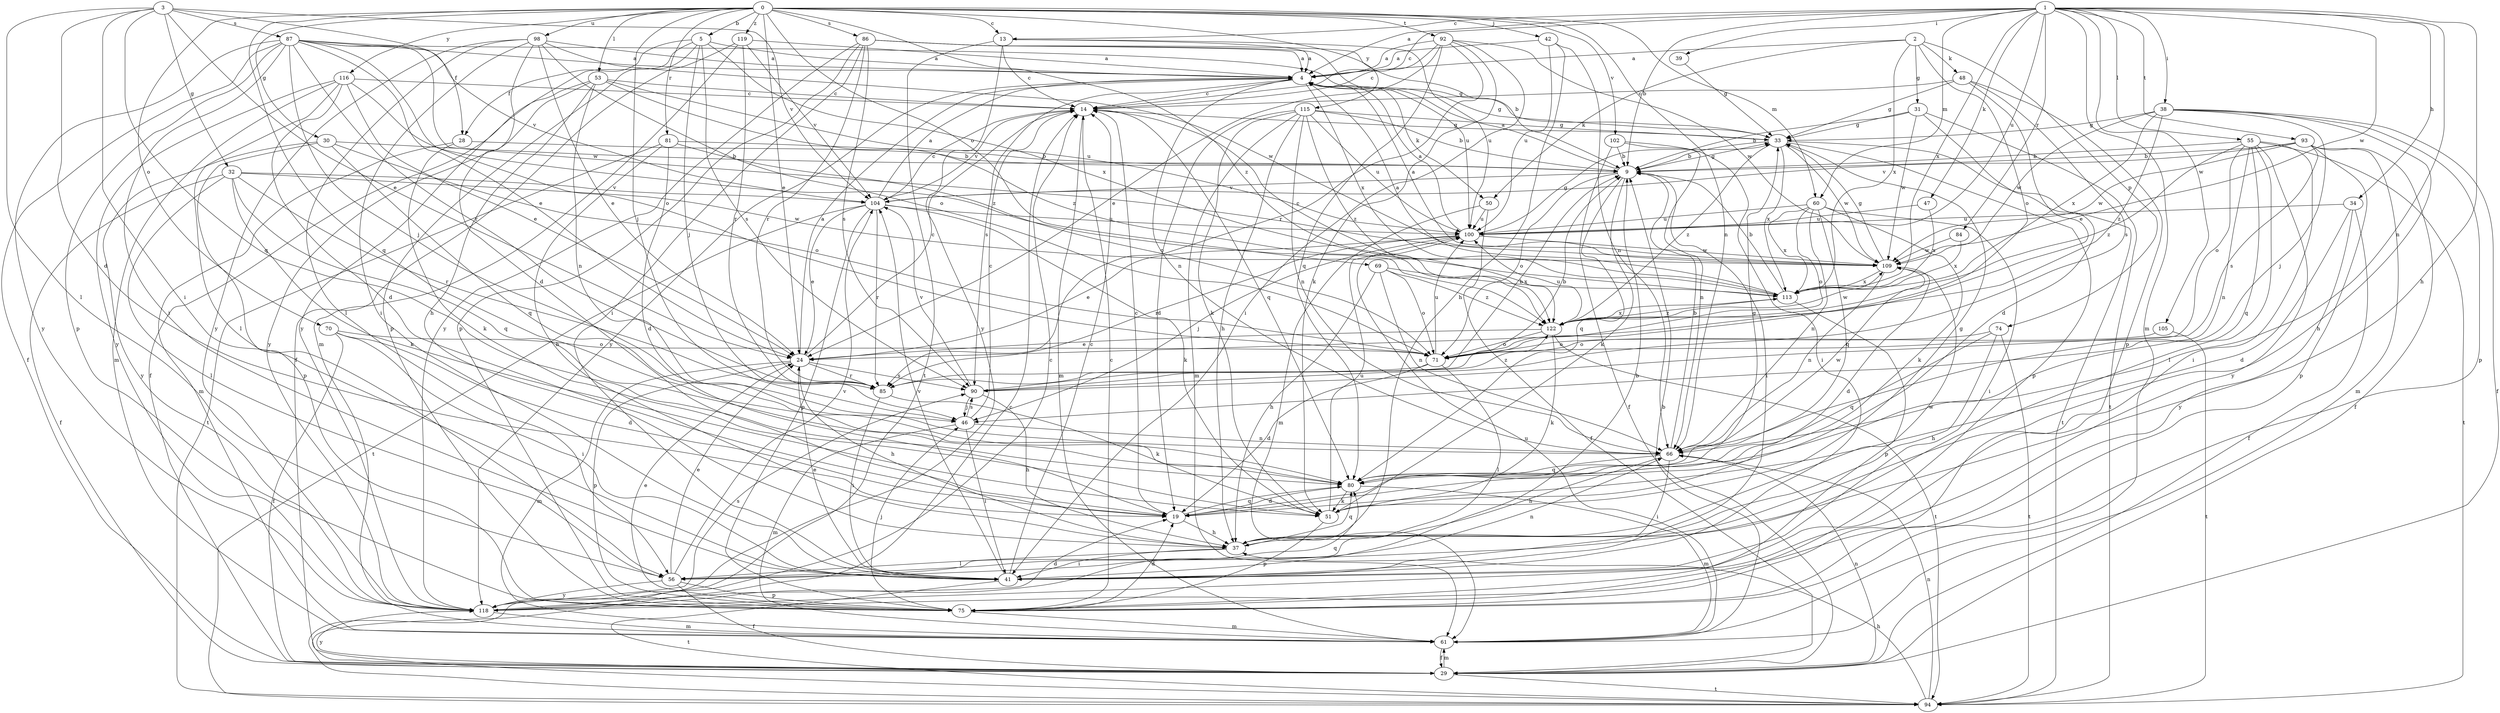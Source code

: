strict digraph  {
0;
1;
2;
3;
4;
5;
9;
13;
14;
19;
24;
28;
29;
30;
31;
32;
33;
34;
37;
38;
39;
41;
42;
46;
47;
48;
50;
51;
53;
55;
56;
60;
61;
66;
69;
70;
71;
74;
75;
80;
81;
84;
85;
86;
87;
90;
92;
93;
94;
98;
100;
102;
104;
105;
109;
113;
115;
116;
118;
119;
122;
0 -> 5  [label=b];
0 -> 13  [label=c];
0 -> 24  [label=e];
0 -> 30  [label=g];
0 -> 42  [label=j];
0 -> 46  [label=j];
0 -> 53  [label=l];
0 -> 60  [label=m];
0 -> 66  [label=n];
0 -> 69  [label=o];
0 -> 70  [label=o];
0 -> 80  [label=q];
0 -> 81  [label=r];
0 -> 86  [label=s];
0 -> 92  [label=t];
0 -> 98  [label=u];
0 -> 102  [label=v];
0 -> 115  [label=y];
0 -> 116  [label=y];
0 -> 119  [label=z];
0 -> 122  [label=z];
1 -> 4  [label=a];
1 -> 9  [label=b];
1 -> 13  [label=c];
1 -> 14  [label=c];
1 -> 34  [label=h];
1 -> 37  [label=h];
1 -> 38  [label=i];
1 -> 39  [label=i];
1 -> 47  [label=k];
1 -> 55  [label=l];
1 -> 60  [label=m];
1 -> 61  [label=m];
1 -> 66  [label=n];
1 -> 84  [label=r];
1 -> 93  [label=t];
1 -> 100  [label=u];
1 -> 105  [label=w];
1 -> 109  [label=w];
1 -> 113  [label=x];
2 -> 4  [label=a];
2 -> 31  [label=g];
2 -> 48  [label=k];
2 -> 50  [label=k];
2 -> 71  [label=o];
2 -> 74  [label=p];
2 -> 113  [label=x];
3 -> 19  [label=d];
3 -> 24  [label=e];
3 -> 28  [label=f];
3 -> 32  [label=g];
3 -> 41  [label=i];
3 -> 56  [label=l];
3 -> 80  [label=q];
3 -> 87  [label=s];
3 -> 104  [label=v];
4 -> 14  [label=c];
4 -> 33  [label=g];
4 -> 50  [label=k];
4 -> 66  [label=n];
4 -> 90  [label=s];
4 -> 113  [label=x];
4 -> 118  [label=y];
5 -> 4  [label=a];
5 -> 28  [label=f];
5 -> 46  [label=j];
5 -> 75  [label=p];
5 -> 90  [label=s];
5 -> 113  [label=x];
5 -> 118  [label=y];
9 -> 4  [label=a];
9 -> 33  [label=g];
9 -> 41  [label=i];
9 -> 51  [label=k];
9 -> 71  [label=o];
9 -> 80  [label=q];
9 -> 104  [label=v];
13 -> 4  [label=a];
13 -> 14  [label=c];
13 -> 94  [label=t];
13 -> 100  [label=u];
13 -> 118  [label=y];
14 -> 33  [label=g];
14 -> 61  [label=m];
14 -> 80  [label=q];
14 -> 104  [label=v];
19 -> 14  [label=c];
19 -> 37  [label=h];
19 -> 80  [label=q];
24 -> 4  [label=a];
24 -> 14  [label=c];
24 -> 37  [label=h];
24 -> 61  [label=m];
24 -> 75  [label=p];
24 -> 85  [label=r];
24 -> 90  [label=s];
28 -> 9  [label=b];
28 -> 51  [label=k];
28 -> 61  [label=m];
29 -> 61  [label=m];
29 -> 66  [label=n];
29 -> 94  [label=t];
29 -> 118  [label=y];
30 -> 9  [label=b];
30 -> 71  [label=o];
30 -> 75  [label=p];
30 -> 80  [label=q];
30 -> 118  [label=y];
31 -> 9  [label=b];
31 -> 19  [label=d];
31 -> 33  [label=g];
31 -> 94  [label=t];
31 -> 109  [label=w];
32 -> 29  [label=f];
32 -> 51  [label=k];
32 -> 56  [label=l];
32 -> 80  [label=q];
32 -> 85  [label=r];
32 -> 104  [label=v];
32 -> 109  [label=w];
33 -> 9  [label=b];
33 -> 75  [label=p];
33 -> 94  [label=t];
33 -> 109  [label=w];
33 -> 113  [label=x];
33 -> 122  [label=z];
34 -> 19  [label=d];
34 -> 29  [label=f];
34 -> 100  [label=u];
34 -> 118  [label=y];
37 -> 41  [label=i];
37 -> 56  [label=l];
37 -> 80  [label=q];
37 -> 109  [label=w];
38 -> 29  [label=f];
38 -> 33  [label=g];
38 -> 37  [label=h];
38 -> 46  [label=j];
38 -> 75  [label=p];
38 -> 109  [label=w];
38 -> 113  [label=x];
38 -> 122  [label=z];
39 -> 33  [label=g];
41 -> 9  [label=b];
41 -> 14  [label=c];
41 -> 24  [label=e];
41 -> 94  [label=t];
41 -> 104  [label=v];
42 -> 4  [label=a];
42 -> 37  [label=h];
42 -> 66  [label=n];
42 -> 100  [label=u];
46 -> 14  [label=c];
46 -> 41  [label=i];
46 -> 61  [label=m];
46 -> 66  [label=n];
46 -> 90  [label=s];
47 -> 100  [label=u];
47 -> 113  [label=x];
48 -> 14  [label=c];
48 -> 24  [label=e];
48 -> 33  [label=g];
48 -> 75  [label=p];
48 -> 90  [label=s];
50 -> 29  [label=f];
50 -> 61  [label=m];
50 -> 100  [label=u];
51 -> 33  [label=g];
51 -> 75  [label=p];
51 -> 100  [label=u];
53 -> 14  [label=c];
53 -> 29  [label=f];
53 -> 37  [label=h];
53 -> 66  [label=n];
53 -> 100  [label=u];
53 -> 118  [label=y];
53 -> 122  [label=z];
55 -> 9  [label=b];
55 -> 41  [label=i];
55 -> 56  [label=l];
55 -> 66  [label=n];
55 -> 71  [label=o];
55 -> 80  [label=q];
55 -> 94  [label=t];
55 -> 118  [label=y];
55 -> 122  [label=z];
56 -> 24  [label=e];
56 -> 29  [label=f];
56 -> 66  [label=n];
56 -> 75  [label=p];
56 -> 104  [label=v];
56 -> 118  [label=y];
60 -> 41  [label=i];
60 -> 51  [label=k];
60 -> 66  [label=n];
60 -> 71  [label=o];
60 -> 80  [label=q];
60 -> 100  [label=u];
60 -> 113  [label=x];
61 -> 9  [label=b];
61 -> 29  [label=f];
61 -> 100  [label=u];
66 -> 9  [label=b];
66 -> 37  [label=h];
66 -> 41  [label=i];
66 -> 80  [label=q];
66 -> 109  [label=w];
69 -> 37  [label=h];
69 -> 66  [label=n];
69 -> 71  [label=o];
69 -> 113  [label=x];
69 -> 122  [label=z];
70 -> 19  [label=d];
70 -> 29  [label=f];
70 -> 41  [label=i];
70 -> 71  [label=o];
71 -> 19  [label=d];
71 -> 56  [label=l];
71 -> 85  [label=r];
71 -> 100  [label=u];
74 -> 37  [label=h];
74 -> 71  [label=o];
74 -> 80  [label=q];
74 -> 94  [label=t];
75 -> 14  [label=c];
75 -> 19  [label=d];
75 -> 24  [label=e];
75 -> 46  [label=j];
75 -> 61  [label=m];
80 -> 19  [label=d];
80 -> 33  [label=g];
80 -> 51  [label=k];
80 -> 61  [label=m];
81 -> 9  [label=b];
81 -> 19  [label=d];
81 -> 37  [label=h];
81 -> 71  [label=o];
81 -> 94  [label=t];
84 -> 109  [label=w];
84 -> 113  [label=x];
85 -> 9  [label=b];
85 -> 41  [label=i];
85 -> 51  [label=k];
86 -> 4  [label=a];
86 -> 9  [label=b];
86 -> 41  [label=i];
86 -> 75  [label=p];
86 -> 85  [label=r];
86 -> 90  [label=s];
86 -> 100  [label=u];
86 -> 118  [label=y];
87 -> 4  [label=a];
87 -> 24  [label=e];
87 -> 29  [label=f];
87 -> 33  [label=g];
87 -> 41  [label=i];
87 -> 46  [label=j];
87 -> 71  [label=o];
87 -> 75  [label=p];
87 -> 85  [label=r];
87 -> 104  [label=v];
87 -> 109  [label=w];
87 -> 118  [label=y];
90 -> 9  [label=b];
90 -> 37  [label=h];
90 -> 46  [label=j];
90 -> 104  [label=v];
90 -> 122  [label=z];
92 -> 4  [label=a];
92 -> 14  [label=c];
92 -> 24  [label=e];
92 -> 41  [label=i];
92 -> 51  [label=k];
92 -> 80  [label=q];
92 -> 85  [label=r];
92 -> 109  [label=w];
93 -> 9  [label=b];
93 -> 29  [label=f];
93 -> 61  [label=m];
93 -> 75  [label=p];
93 -> 90  [label=s];
93 -> 104  [label=v];
93 -> 109  [label=w];
94 -> 14  [label=c];
94 -> 37  [label=h];
94 -> 66  [label=n];
98 -> 4  [label=a];
98 -> 19  [label=d];
98 -> 24  [label=e];
98 -> 41  [label=i];
98 -> 56  [label=l];
98 -> 71  [label=o];
98 -> 109  [label=w];
98 -> 118  [label=y];
100 -> 4  [label=a];
100 -> 24  [label=e];
100 -> 33  [label=g];
100 -> 46  [label=j];
100 -> 85  [label=r];
100 -> 109  [label=w];
102 -> 9  [label=b];
102 -> 29  [label=f];
102 -> 41  [label=i];
102 -> 66  [label=n];
104 -> 4  [label=a];
104 -> 14  [label=c];
104 -> 24  [label=e];
104 -> 51  [label=k];
104 -> 75  [label=p];
104 -> 85  [label=r];
104 -> 94  [label=t];
104 -> 100  [label=u];
105 -> 71  [label=o];
105 -> 94  [label=t];
109 -> 4  [label=a];
109 -> 19  [label=d];
109 -> 33  [label=g];
109 -> 66  [label=n];
109 -> 113  [label=x];
113 -> 4  [label=a];
113 -> 9  [label=b];
113 -> 14  [label=c];
113 -> 75  [label=p];
113 -> 122  [label=z];
115 -> 9  [label=b];
115 -> 19  [label=d];
115 -> 33  [label=g];
115 -> 37  [label=h];
115 -> 51  [label=k];
115 -> 61  [label=m];
115 -> 66  [label=n];
115 -> 100  [label=u];
115 -> 122  [label=z];
116 -> 14  [label=c];
116 -> 19  [label=d];
116 -> 24  [label=e];
116 -> 56  [label=l];
116 -> 61  [label=m];
116 -> 118  [label=y];
116 -> 122  [label=z];
118 -> 14  [label=c];
118 -> 19  [label=d];
118 -> 61  [label=m];
118 -> 80  [label=q];
118 -> 90  [label=s];
119 -> 4  [label=a];
119 -> 29  [label=f];
119 -> 61  [label=m];
119 -> 85  [label=r];
119 -> 104  [label=v];
122 -> 24  [label=e];
122 -> 51  [label=k];
122 -> 71  [label=o];
122 -> 94  [label=t];
122 -> 100  [label=u];
122 -> 109  [label=w];
122 -> 113  [label=x];
}
